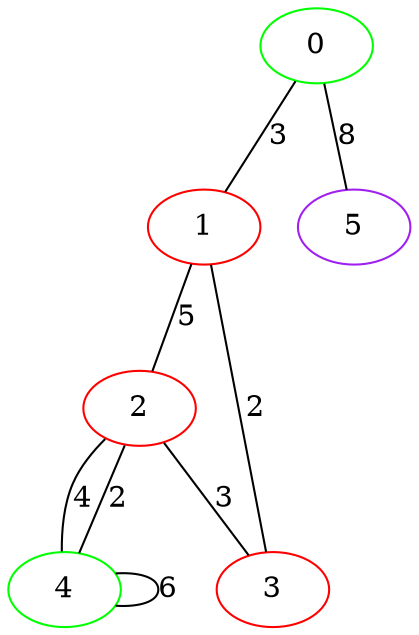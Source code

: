 graph "" {
0 [color=green, weight=2];
1 [color=red, weight=1];
2 [color=red, weight=1];
3 [color=red, weight=1];
4 [color=green, weight=2];
5 [color=purple, weight=4];
0 -- 1  [key=0, label=3];
0 -- 5  [key=0, label=8];
1 -- 2  [key=0, label=5];
1 -- 3  [key=0, label=2];
2 -- 3  [key=0, label=3];
2 -- 4  [key=0, label=4];
2 -- 4  [key=1, label=2];
4 -- 4  [key=0, label=6];
}
